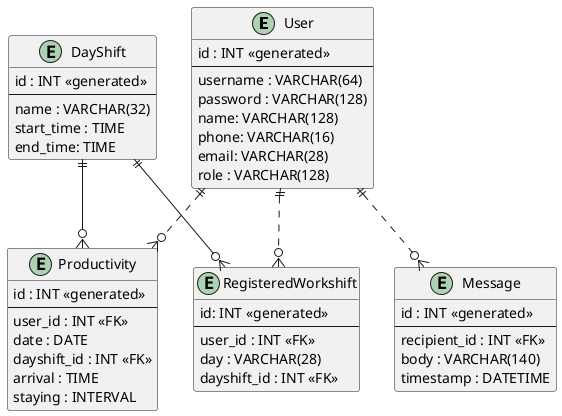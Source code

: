 @startuml

entity User {
    id : INT <<generated>>
    --
    username : VARCHAR(64)
    password : VARCHAR(128)
    name: VARCHAR(128)
    phone: VARCHAR(16)
    email: VARCHAR(28)
    role : VARCHAR(128)
}

entity DayShift {
    id : INT <<generated>>
    --
    name : VARCHAR(32)
    start_time : TIME
    end_time: TIME
}

entity RegisteredWorkshift {
    id: INT <<generated>>
    --
    user_id : INT <<FK>>
    day : VARCHAR(28)
    dayshift_id : INT <<FK>>
}

entity Message {
    id : INT <<generated>>
    --
    recipient_id : INT <<FK>>
    body : VARCHAR(140)
    timestamp : DATETIME
}

entity Productivity {
    id : INT <<generated>>
    --
    user_id : INT <<FK>>
    date : DATE
    dayshift_id : INT <<FK>>
    arrival : TIME
    staying : INTERVAL
}

User ||..o{ RegisteredWorkshift
User ||..o{ Message
User ||..o{ Productivity
DayShift ||--o{ RegisteredWorkshift
DayShift ||--o{ Productivity

@enduml